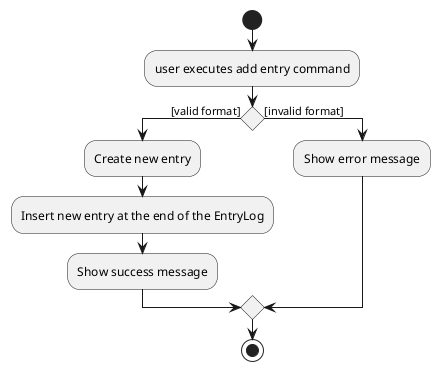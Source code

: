 @startuml
'https://plantuml.com/activity-diagram-beta

start
:user executes add entry command;
    if () then ([valid format])
      :Create new entry;
      :Insert new entry at the end of the EntryLog;
      :Show success message;

    else ([invalid format])
      :Show error message;
    endif

stop

@enduml

